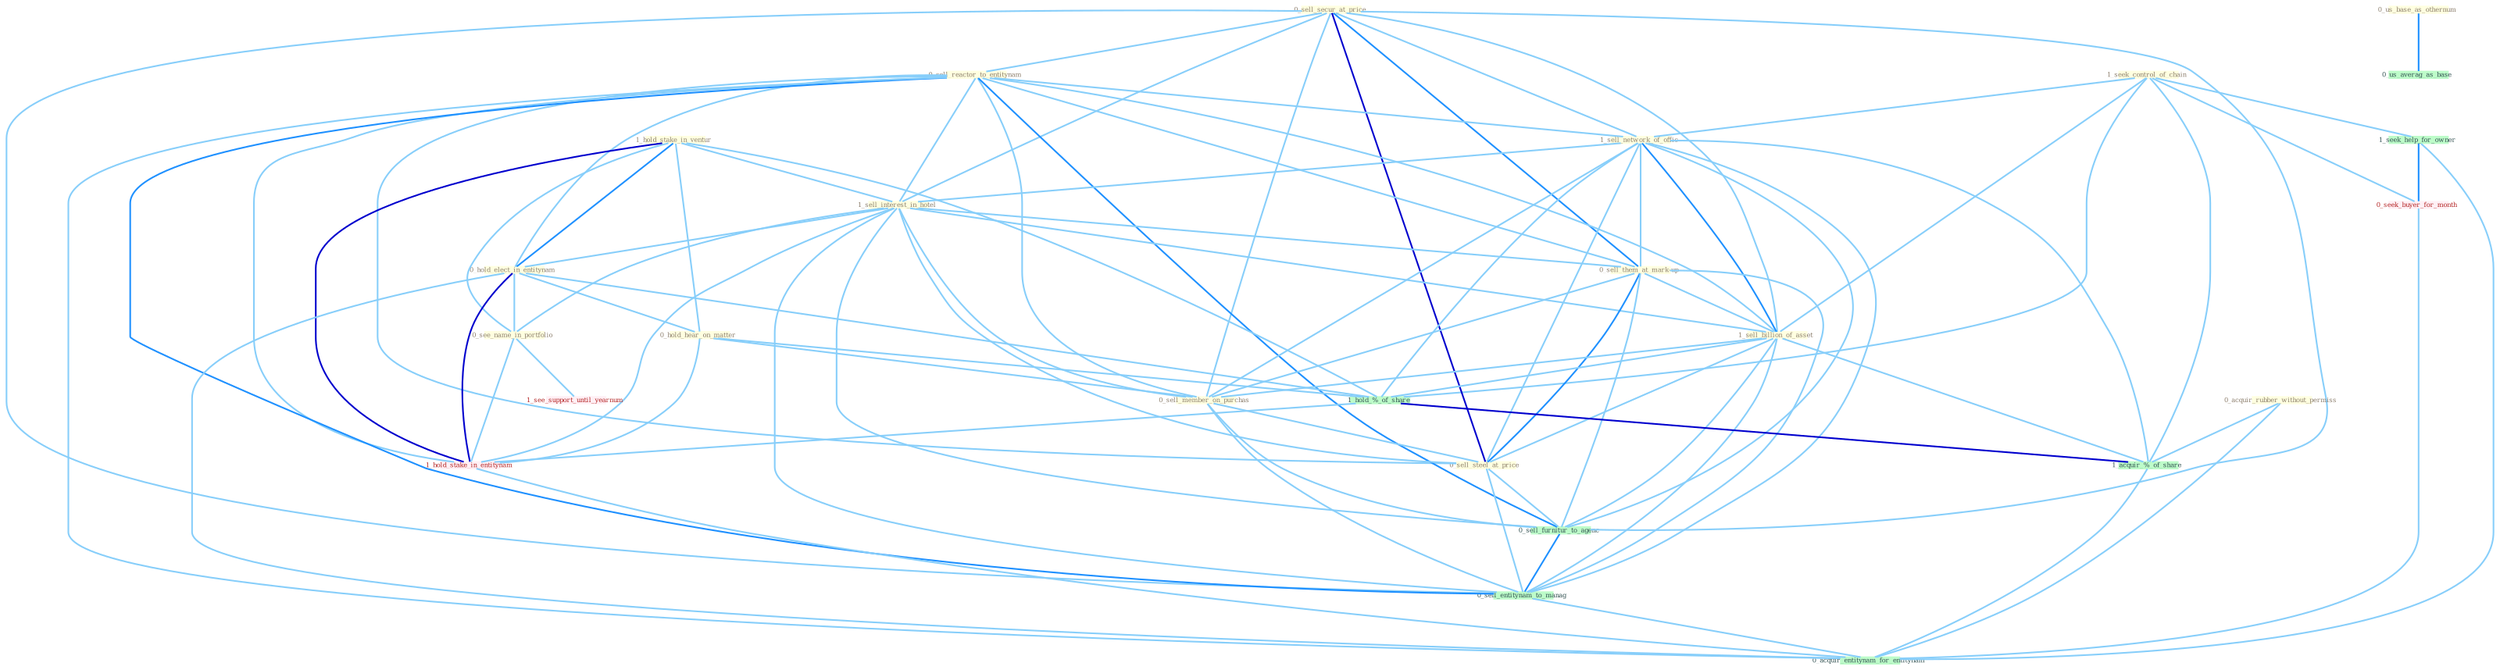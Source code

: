 Graph G{ 
    node
    [shape=polygon,style=filled,width=.5,height=.06,color="#BDFCC9",fixedsize=true,fontsize=4,
    fontcolor="#2f4f4f"];
    {node
    [color="#ffffe0", fontcolor="#8b7d6b"] "1_seek_control_of_chain " "0_sell_secur_at_price " "0_us_base_as_othernum " "0_sell_reactor_to_entitynam " "1_sell_network_of_offic " "1_hold_stake_in_ventur " "1_sell_interest_in_hotel " "0_hold_elect_in_entitynam " "0_acquir_rubber_without_permiss " "0_hold_hear_on_matter " "0_sell_them_at_mark-up " "1_sell_billion_of_asset " "0_sell_member_on_purchas " "0_sell_steel_at_price " "0_see_name_in_portfolio "}
{node [color="#fff0f5", fontcolor="#b22222"] "1_hold_stake_in_entitynam " "0_seek_buyer_for_month " "1_see_support_until_yearnum "}
edge [color="#B0E2FF"];

	"1_seek_control_of_chain " -- "1_sell_network_of_offic " [w="1", color="#87cefa" ];
	"1_seek_control_of_chain " -- "1_sell_billion_of_asset " [w="1", color="#87cefa" ];
	"1_seek_control_of_chain " -- "1_hold_%_of_share " [w="1", color="#87cefa" ];
	"1_seek_control_of_chain " -- "1_seek_help_for_owner " [w="1", color="#87cefa" ];
	"1_seek_control_of_chain " -- "0_seek_buyer_for_month " [w="1", color="#87cefa" ];
	"1_seek_control_of_chain " -- "1_acquir_%_of_share " [w="1", color="#87cefa" ];
	"0_sell_secur_at_price " -- "0_sell_reactor_to_entitynam " [w="1", color="#87cefa" ];
	"0_sell_secur_at_price " -- "1_sell_network_of_offic " [w="1", color="#87cefa" ];
	"0_sell_secur_at_price " -- "1_sell_interest_in_hotel " [w="1", color="#87cefa" ];
	"0_sell_secur_at_price " -- "0_sell_them_at_mark-up " [w="2", color="#1e90ff" , len=0.8];
	"0_sell_secur_at_price " -- "1_sell_billion_of_asset " [w="1", color="#87cefa" ];
	"0_sell_secur_at_price " -- "0_sell_member_on_purchas " [w="1", color="#87cefa" ];
	"0_sell_secur_at_price " -- "0_sell_steel_at_price " [w="3", color="#0000cd" , len=0.6];
	"0_sell_secur_at_price " -- "0_sell_furnitur_to_agenc " [w="1", color="#87cefa" ];
	"0_sell_secur_at_price " -- "0_sell_entitynam_to_manag " [w="1", color="#87cefa" ];
	"0_us_base_as_othernum " -- "0_us_averag_as_base " [w="2", color="#1e90ff" , len=0.8];
	"0_sell_reactor_to_entitynam " -- "1_sell_network_of_offic " [w="1", color="#87cefa" ];
	"0_sell_reactor_to_entitynam " -- "1_sell_interest_in_hotel " [w="1", color="#87cefa" ];
	"0_sell_reactor_to_entitynam " -- "0_hold_elect_in_entitynam " [w="1", color="#87cefa" ];
	"0_sell_reactor_to_entitynam " -- "0_sell_them_at_mark-up " [w="1", color="#87cefa" ];
	"0_sell_reactor_to_entitynam " -- "1_sell_billion_of_asset " [w="1", color="#87cefa" ];
	"0_sell_reactor_to_entitynam " -- "0_sell_member_on_purchas " [w="1", color="#87cefa" ];
	"0_sell_reactor_to_entitynam " -- "0_sell_steel_at_price " [w="1", color="#87cefa" ];
	"0_sell_reactor_to_entitynam " -- "1_hold_stake_in_entitynam " [w="1", color="#87cefa" ];
	"0_sell_reactor_to_entitynam " -- "0_sell_furnitur_to_agenc " [w="2", color="#1e90ff" , len=0.8];
	"0_sell_reactor_to_entitynam " -- "0_sell_entitynam_to_manag " [w="2", color="#1e90ff" , len=0.8];
	"0_sell_reactor_to_entitynam " -- "0_acquir_entitynam_for_entitynam " [w="1", color="#87cefa" ];
	"1_sell_network_of_offic " -- "1_sell_interest_in_hotel " [w="1", color="#87cefa" ];
	"1_sell_network_of_offic " -- "0_sell_them_at_mark-up " [w="1", color="#87cefa" ];
	"1_sell_network_of_offic " -- "1_sell_billion_of_asset " [w="2", color="#1e90ff" , len=0.8];
	"1_sell_network_of_offic " -- "0_sell_member_on_purchas " [w="1", color="#87cefa" ];
	"1_sell_network_of_offic " -- "0_sell_steel_at_price " [w="1", color="#87cefa" ];
	"1_sell_network_of_offic " -- "1_hold_%_of_share " [w="1", color="#87cefa" ];
	"1_sell_network_of_offic " -- "1_acquir_%_of_share " [w="1", color="#87cefa" ];
	"1_sell_network_of_offic " -- "0_sell_furnitur_to_agenc " [w="1", color="#87cefa" ];
	"1_sell_network_of_offic " -- "0_sell_entitynam_to_manag " [w="1", color="#87cefa" ];
	"1_hold_stake_in_ventur " -- "1_sell_interest_in_hotel " [w="1", color="#87cefa" ];
	"1_hold_stake_in_ventur " -- "0_hold_elect_in_entitynam " [w="2", color="#1e90ff" , len=0.8];
	"1_hold_stake_in_ventur " -- "0_hold_hear_on_matter " [w="1", color="#87cefa" ];
	"1_hold_stake_in_ventur " -- "0_see_name_in_portfolio " [w="1", color="#87cefa" ];
	"1_hold_stake_in_ventur " -- "1_hold_%_of_share " [w="1", color="#87cefa" ];
	"1_hold_stake_in_ventur " -- "1_hold_stake_in_entitynam " [w="3", color="#0000cd" , len=0.6];
	"1_sell_interest_in_hotel " -- "0_hold_elect_in_entitynam " [w="1", color="#87cefa" ];
	"1_sell_interest_in_hotel " -- "0_sell_them_at_mark-up " [w="1", color="#87cefa" ];
	"1_sell_interest_in_hotel " -- "1_sell_billion_of_asset " [w="1", color="#87cefa" ];
	"1_sell_interest_in_hotel " -- "0_sell_member_on_purchas " [w="1", color="#87cefa" ];
	"1_sell_interest_in_hotel " -- "0_sell_steel_at_price " [w="1", color="#87cefa" ];
	"1_sell_interest_in_hotel " -- "0_see_name_in_portfolio " [w="1", color="#87cefa" ];
	"1_sell_interest_in_hotel " -- "1_hold_stake_in_entitynam " [w="1", color="#87cefa" ];
	"1_sell_interest_in_hotel " -- "0_sell_furnitur_to_agenc " [w="1", color="#87cefa" ];
	"1_sell_interest_in_hotel " -- "0_sell_entitynam_to_manag " [w="1", color="#87cefa" ];
	"0_hold_elect_in_entitynam " -- "0_hold_hear_on_matter " [w="1", color="#87cefa" ];
	"0_hold_elect_in_entitynam " -- "0_see_name_in_portfolio " [w="1", color="#87cefa" ];
	"0_hold_elect_in_entitynam " -- "1_hold_%_of_share " [w="1", color="#87cefa" ];
	"0_hold_elect_in_entitynam " -- "1_hold_stake_in_entitynam " [w="3", color="#0000cd" , len=0.6];
	"0_hold_elect_in_entitynam " -- "0_acquir_entitynam_for_entitynam " [w="1", color="#87cefa" ];
	"0_acquir_rubber_without_permiss " -- "1_acquir_%_of_share " [w="1", color="#87cefa" ];
	"0_acquir_rubber_without_permiss " -- "0_acquir_entitynam_for_entitynam " [w="1", color="#87cefa" ];
	"0_hold_hear_on_matter " -- "0_sell_member_on_purchas " [w="1", color="#87cefa" ];
	"0_hold_hear_on_matter " -- "1_hold_%_of_share " [w="1", color="#87cefa" ];
	"0_hold_hear_on_matter " -- "1_hold_stake_in_entitynam " [w="1", color="#87cefa" ];
	"0_sell_them_at_mark-up " -- "1_sell_billion_of_asset " [w="1", color="#87cefa" ];
	"0_sell_them_at_mark-up " -- "0_sell_member_on_purchas " [w="1", color="#87cefa" ];
	"0_sell_them_at_mark-up " -- "0_sell_steel_at_price " [w="2", color="#1e90ff" , len=0.8];
	"0_sell_them_at_mark-up " -- "0_sell_furnitur_to_agenc " [w="1", color="#87cefa" ];
	"0_sell_them_at_mark-up " -- "0_sell_entitynam_to_manag " [w="1", color="#87cefa" ];
	"1_sell_billion_of_asset " -- "0_sell_member_on_purchas " [w="1", color="#87cefa" ];
	"1_sell_billion_of_asset " -- "0_sell_steel_at_price " [w="1", color="#87cefa" ];
	"1_sell_billion_of_asset " -- "1_hold_%_of_share " [w="1", color="#87cefa" ];
	"1_sell_billion_of_asset " -- "1_acquir_%_of_share " [w="1", color="#87cefa" ];
	"1_sell_billion_of_asset " -- "0_sell_furnitur_to_agenc " [w="1", color="#87cefa" ];
	"1_sell_billion_of_asset " -- "0_sell_entitynam_to_manag " [w="1", color="#87cefa" ];
	"0_sell_member_on_purchas " -- "0_sell_steel_at_price " [w="1", color="#87cefa" ];
	"0_sell_member_on_purchas " -- "0_sell_furnitur_to_agenc " [w="1", color="#87cefa" ];
	"0_sell_member_on_purchas " -- "0_sell_entitynam_to_manag " [w="1", color="#87cefa" ];
	"0_sell_steel_at_price " -- "0_sell_furnitur_to_agenc " [w="1", color="#87cefa" ];
	"0_sell_steel_at_price " -- "0_sell_entitynam_to_manag " [w="1", color="#87cefa" ];
	"0_see_name_in_portfolio " -- "1_hold_stake_in_entitynam " [w="1", color="#87cefa" ];
	"0_see_name_in_portfolio " -- "1_see_support_until_yearnum " [w="1", color="#87cefa" ];
	"1_hold_%_of_share " -- "1_hold_stake_in_entitynam " [w="1", color="#87cefa" ];
	"1_hold_%_of_share " -- "1_acquir_%_of_share " [w="3", color="#0000cd" , len=0.6];
	"1_hold_stake_in_entitynam " -- "0_acquir_entitynam_for_entitynam " [w="1", color="#87cefa" ];
	"1_seek_help_for_owner " -- "0_seek_buyer_for_month " [w="2", color="#1e90ff" , len=0.8];
	"1_seek_help_for_owner " -- "0_acquir_entitynam_for_entitynam " [w="1", color="#87cefa" ];
	"0_seek_buyer_for_month " -- "0_acquir_entitynam_for_entitynam " [w="1", color="#87cefa" ];
	"1_acquir_%_of_share " -- "0_acquir_entitynam_for_entitynam " [w="1", color="#87cefa" ];
	"0_sell_furnitur_to_agenc " -- "0_sell_entitynam_to_manag " [w="2", color="#1e90ff" , len=0.8];
	"0_sell_entitynam_to_manag " -- "0_acquir_entitynam_for_entitynam " [w="1", color="#87cefa" ];
}